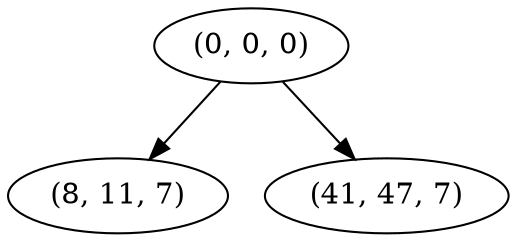 digraph tree {
    "(0, 0, 0)";
    "(8, 11, 7)";
    "(41, 47, 7)";
    "(0, 0, 0)" -> "(8, 11, 7)";
    "(0, 0, 0)" -> "(41, 47, 7)";
}
